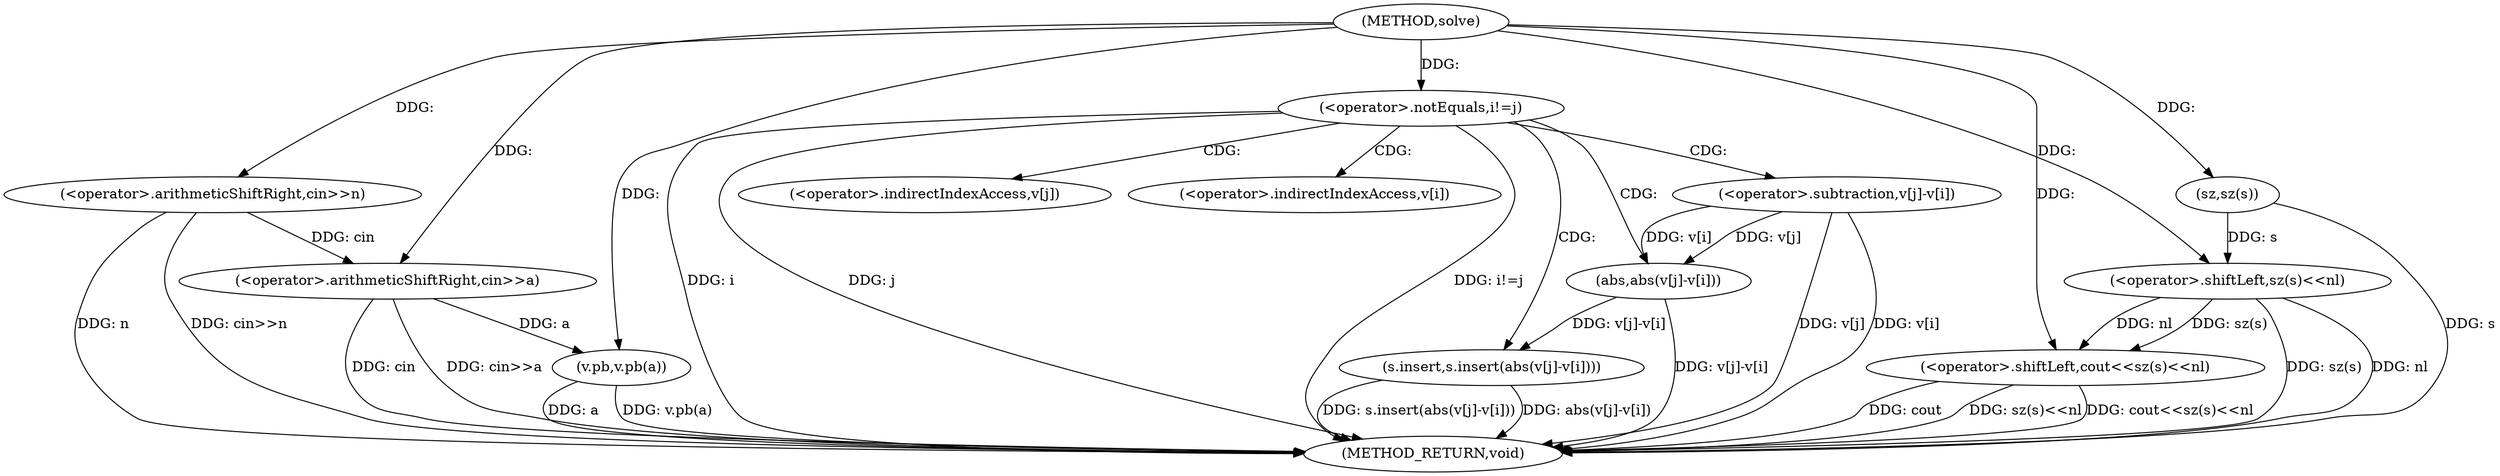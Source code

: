digraph "solve" {  
"1000242" [label = "(METHOD,solve)" ]
"1000279" [label = "(METHOD_RETURN,void)" ]
"1000245" [label = "(<operator>.arithmeticShiftRight,cin>>n)" ]
"1000273" [label = "(<operator>.shiftLeft,cout<<sz(s)<<nl)" ]
"1000252" [label = "(<operator>.arithmeticShiftRight,cin>>a)" ]
"1000255" [label = "(v.pb,v.pb(a))" ]
"1000275" [label = "(<operator>.shiftLeft,sz(s)<<nl)" ]
"1000260" [label = "(<operator>.notEquals,i!=j)" ]
"1000276" [label = "(sz,sz(s))" ]
"1000264" [label = "(s.insert,s.insert(abs(v[j]-v[i])))" ]
"1000265" [label = "(abs,abs(v[j]-v[i]))" ]
"1000266" [label = "(<operator>.subtraction,v[j]-v[i])" ]
"1000267" [label = "(<operator>.indirectIndexAccess,v[j])" ]
"1000270" [label = "(<operator>.indirectIndexAccess,v[i])" ]
  "1000245" -> "1000279"  [ label = "DDG: n"] 
  "1000245" -> "1000279"  [ label = "DDG: cin>>n"] 
  "1000252" -> "1000279"  [ label = "DDG: cin"] 
  "1000252" -> "1000279"  [ label = "DDG: cin>>a"] 
  "1000255" -> "1000279"  [ label = "DDG: a"] 
  "1000255" -> "1000279"  [ label = "DDG: v.pb(a)"] 
  "1000260" -> "1000279"  [ label = "DDG: i"] 
  "1000260" -> "1000279"  [ label = "DDG: j"] 
  "1000260" -> "1000279"  [ label = "DDG: i!=j"] 
  "1000266" -> "1000279"  [ label = "DDG: v[j]"] 
  "1000266" -> "1000279"  [ label = "DDG: v[i]"] 
  "1000265" -> "1000279"  [ label = "DDG: v[j]-v[i]"] 
  "1000264" -> "1000279"  [ label = "DDG: abs(v[j]-v[i])"] 
  "1000264" -> "1000279"  [ label = "DDG: s.insert(abs(v[j]-v[i]))"] 
  "1000276" -> "1000279"  [ label = "DDG: s"] 
  "1000275" -> "1000279"  [ label = "DDG: sz(s)"] 
  "1000273" -> "1000279"  [ label = "DDG: sz(s)<<nl"] 
  "1000273" -> "1000279"  [ label = "DDG: cout<<sz(s)<<nl"] 
  "1000273" -> "1000279"  [ label = "DDG: cout"] 
  "1000275" -> "1000279"  [ label = "DDG: nl"] 
  "1000242" -> "1000245"  [ label = "DDG: "] 
  "1000242" -> "1000273"  [ label = "DDG: "] 
  "1000275" -> "1000273"  [ label = "DDG: nl"] 
  "1000275" -> "1000273"  [ label = "DDG: sz(s)"] 
  "1000245" -> "1000252"  [ label = "DDG: cin"] 
  "1000242" -> "1000252"  [ label = "DDG: "] 
  "1000252" -> "1000255"  [ label = "DDG: a"] 
  "1000242" -> "1000255"  [ label = "DDG: "] 
  "1000276" -> "1000275"  [ label = "DDG: s"] 
  "1000242" -> "1000275"  [ label = "DDG: "] 
  "1000242" -> "1000276"  [ label = "DDG: "] 
  "1000242" -> "1000260"  [ label = "DDG: "] 
  "1000265" -> "1000264"  [ label = "DDG: v[j]-v[i]"] 
  "1000266" -> "1000265"  [ label = "DDG: v[i]"] 
  "1000266" -> "1000265"  [ label = "DDG: v[j]"] 
  "1000260" -> "1000270"  [ label = "CDG: "] 
  "1000260" -> "1000267"  [ label = "CDG: "] 
  "1000260" -> "1000265"  [ label = "CDG: "] 
  "1000260" -> "1000266"  [ label = "CDG: "] 
  "1000260" -> "1000264"  [ label = "CDG: "] 
}
